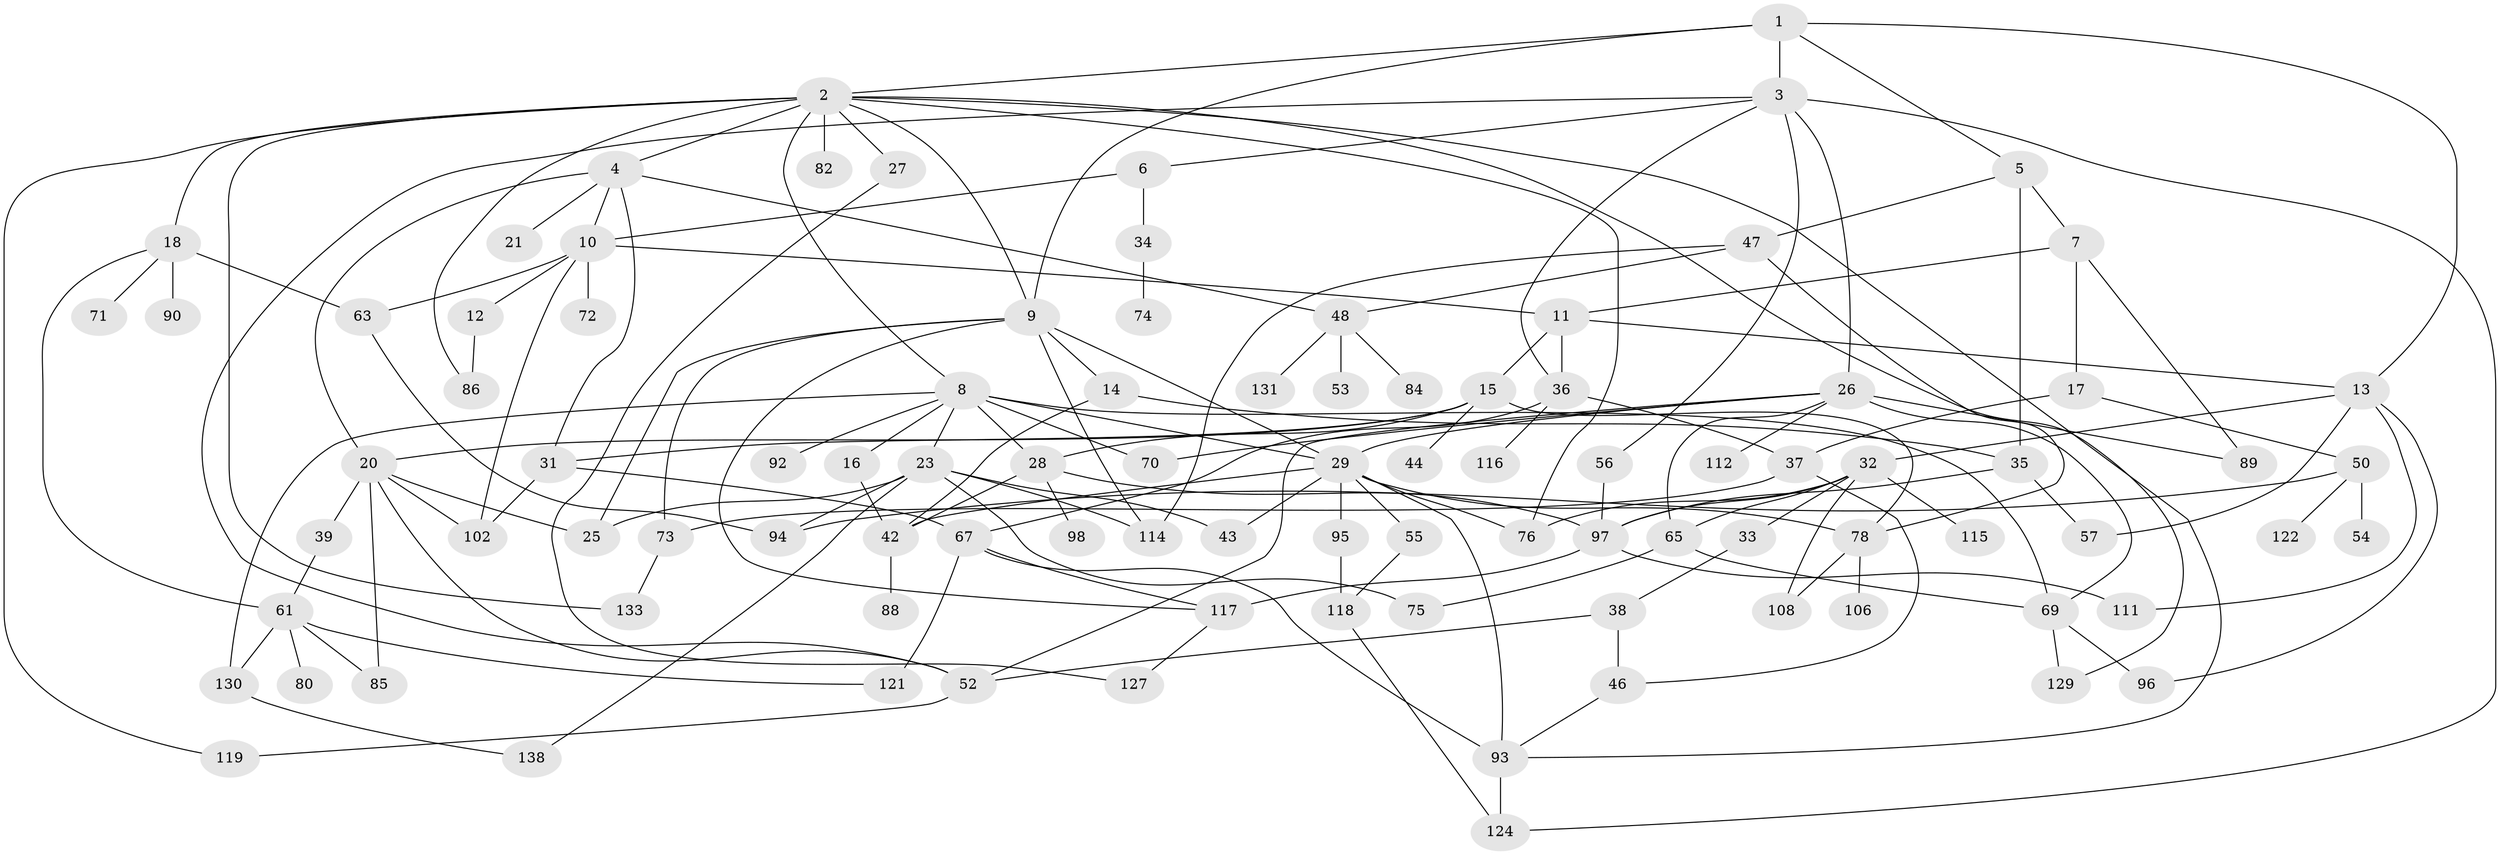 // original degree distribution, {5: 0.12142857142857143, 10: 0.007142857142857143, 7: 0.02142857142857143, 4: 0.09285714285714286, 3: 0.2714285714285714, 6: 0.04285714285714286, 2: 0.2714285714285714, 1: 0.17142857142857143}
// Generated by graph-tools (version 1.1) at 2025/10/02/27/25 16:10:53]
// undirected, 96 vertices, 162 edges
graph export_dot {
graph [start="1"]
  node [color=gray90,style=filled];
  1;
  2 [super="+68"];
  3;
  4 [super="+62"];
  5;
  6;
  7;
  8 [super="+58"];
  9 [super="+110"];
  10 [super="+40"];
  11 [super="+24"];
  12 [super="+107"];
  13 [super="+22"];
  14 [super="+79"];
  15;
  16;
  17 [super="+19"];
  18 [super="+51"];
  20 [super="+126"];
  21 [super="+77"];
  23 [super="+30"];
  25 [super="+135"];
  26 [super="+100"];
  27;
  28 [super="+45"];
  29 [super="+41"];
  31 [super="+59"];
  32 [super="+104"];
  33;
  34 [super="+99"];
  35 [super="+87"];
  36 [super="+109"];
  37 [super="+49"];
  38 [super="+91"];
  39;
  42 [super="+64"];
  43;
  44;
  46;
  47 [super="+123"];
  48 [super="+125"];
  50 [super="+60"];
  52 [super="+128"];
  53;
  54 [super="+66"];
  55;
  56 [super="+105"];
  57;
  61 [super="+83"];
  63 [super="+103"];
  65 [super="+120"];
  67 [super="+136"];
  69;
  70;
  71;
  72;
  73;
  74;
  75;
  76 [super="+81"];
  78 [super="+132"];
  80;
  82;
  84;
  85;
  86;
  88;
  89;
  90;
  92;
  93;
  94;
  95 [super="+140"];
  96 [super="+137"];
  97 [super="+101"];
  98;
  102;
  106;
  108;
  111;
  112 [super="+113"];
  114;
  115;
  116;
  117 [super="+134"];
  118 [super="+139"];
  119;
  121;
  122;
  124;
  127;
  129;
  130;
  131;
  133;
  138;
  1 -- 2;
  1 -- 3;
  1 -- 5;
  1 -- 9;
  1 -- 13;
  2 -- 4;
  2 -- 8;
  2 -- 18;
  2 -- 27;
  2 -- 82;
  2 -- 86;
  2 -- 93;
  2 -- 129;
  2 -- 133;
  2 -- 119;
  2 -- 76;
  2 -- 9;
  3 -- 6;
  3 -- 26;
  3 -- 56;
  3 -- 124;
  3 -- 52;
  3 -- 36;
  4 -- 10;
  4 -- 21;
  4 -- 31;
  4 -- 20;
  4 -- 48;
  5 -- 7;
  5 -- 47;
  5 -- 35;
  6 -- 34;
  6 -- 10;
  7 -- 11;
  7 -- 17;
  7 -- 89;
  8 -- 16;
  8 -- 23;
  8 -- 29;
  8 -- 70;
  8 -- 69;
  8 -- 130;
  8 -- 28 [weight=2];
  8 -- 92;
  9 -- 14;
  9 -- 25;
  9 -- 73;
  9 -- 114;
  9 -- 117;
  9 -- 29;
  10 -- 12;
  10 -- 102;
  10 -- 11;
  10 -- 72;
  10 -- 63;
  11 -- 15;
  11 -- 36;
  11 -- 13;
  12 -- 86;
  13 -- 32;
  13 -- 111;
  13 -- 96;
  13 -- 57;
  14 -- 35;
  14 -- 42;
  15 -- 20;
  15 -- 28;
  15 -- 44;
  15 -- 78;
  15 -- 31;
  16 -- 42;
  17 -- 50;
  17 -- 37;
  18 -- 71;
  18 -- 90;
  18 -- 61;
  18 -- 63;
  20 -- 39;
  20 -- 52;
  20 -- 102;
  20 -- 85;
  20 -- 25;
  23 -- 75;
  23 -- 94;
  23 -- 138;
  23 -- 43;
  23 -- 25;
  23 -- 114;
  26 -- 65;
  26 -- 69;
  26 -- 29;
  26 -- 112;
  26 -- 52;
  26 -- 70;
  26 -- 89;
  27 -- 127;
  28 -- 98;
  28 -- 97;
  28 -- 42;
  29 -- 43;
  29 -- 55;
  29 -- 95 [weight=2];
  29 -- 42;
  29 -- 93;
  29 -- 78;
  29 -- 76;
  31 -- 102;
  31 -- 67;
  32 -- 33;
  32 -- 97;
  32 -- 108;
  32 -- 115;
  32 -- 65;
  32 -- 76;
  33 -- 38;
  34 -- 74;
  35 -- 97;
  35 -- 57;
  36 -- 67;
  36 -- 116;
  36 -- 37;
  37 -- 46;
  37 -- 73;
  38 -- 46;
  38 -- 52;
  39 -- 61;
  42 -- 88;
  46 -- 93;
  47 -- 48;
  47 -- 114;
  47 -- 78;
  48 -- 53;
  48 -- 84;
  48 -- 131;
  50 -- 54;
  50 -- 94;
  50 -- 122;
  52 -- 119;
  55 -- 118;
  56 -- 97 [weight=2];
  61 -- 80;
  61 -- 85;
  61 -- 121;
  61 -- 130;
  63 -- 94;
  65 -- 69;
  65 -- 75;
  67 -- 117;
  67 -- 121;
  67 -- 93;
  69 -- 96;
  69 -- 129;
  73 -- 133;
  78 -- 106;
  78 -- 108;
  93 -- 124;
  95 -- 118;
  97 -- 117;
  97 -- 111;
  117 -- 127;
  118 -- 124;
  130 -- 138;
}
